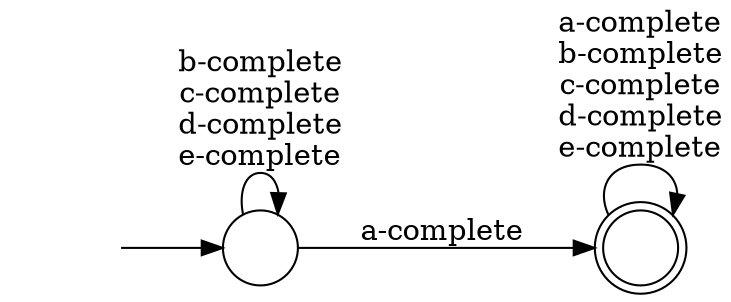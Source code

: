 digraph Automaton {
  rankdir = LR;
  0 [shape=circle,label=""];
  initial [shape=plaintext,label=""];
  initial -> 0
  0 -> 0 [label="b-complete\nc-complete\nd-complete\ne-complete"]
  0 -> 1 [label="a-complete"]
  1 [shape=doublecircle,label=""];
  1 -> 1 [label="a-complete\nb-complete\nc-complete\nd-complete\ne-complete"]
}
